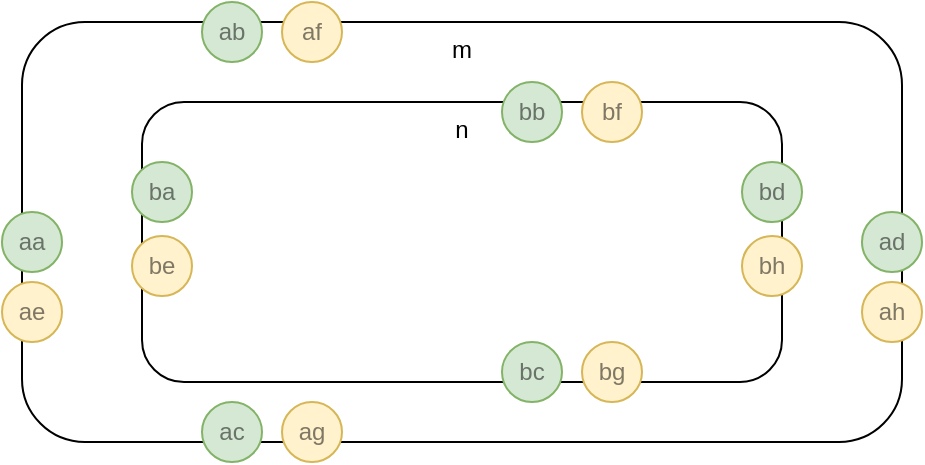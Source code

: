 <mxfile version="14.6.13" type="device"><diagram id="kCBzqsQgc0aW30EmMs_m" name="test"><mxGraphModel dx="660" dy="424" grid="1" gridSize="10" guides="1" tooltips="1" connect="1" arrows="1" fold="1" page="1" pageScale="1" pageWidth="1100" pageHeight="850" math="0" shadow="0"><root><mxCell id="0"/><mxCell id="1" parent="0"/><mxCell id="Nl1LcCOVLVZGkuQ6EcLl-2" value="m" style="rounded=1;whiteSpace=wrap;html=1;verticalAlign=top;" parent="1" vertex="1"><mxGeometry x="120" y="80" width="440" height="210" as="geometry"/></mxCell><mxCell id="Nl1LcCOVLVZGkuQ6EcLl-3" value="n" style="rounded=1;whiteSpace=wrap;html=1;verticalAlign=top;" parent="1" vertex="1"><mxGeometry x="180" y="120" width="320" height="140" as="geometry"/></mxCell><mxCell id="Nl1LcCOVLVZGkuQ6EcLl-4" value="ah" style="ellipse;whiteSpace=wrap;html=1;aspect=fixed;fillColor=#fff2cc;align=center;strokeColor=#d6b656;textOpacity=50;" parent="1" vertex="1"><mxGeometry x="540" y="210" width="30" height="30" as="geometry"/></mxCell><mxCell id="Nl1LcCOVLVZGkuQ6EcLl-6" value="aa" style="ellipse;whiteSpace=wrap;html=1;aspect=fixed;fillColor=#d5e8d4;align=center;strokeColor=#82b366;textOpacity=50;" parent="1" vertex="1"><mxGeometry x="110" y="175" width="30" height="30" as="geometry"/></mxCell><mxCell id="Nl1LcCOVLVZGkuQ6EcLl-7" value="ba" style="ellipse;whiteSpace=wrap;html=1;aspect=fixed;fillColor=#d5e8d4;align=center;strokeColor=#82b366;textOpacity=50;" parent="1" vertex="1"><mxGeometry x="175" y="150" width="30" height="30" as="geometry"/></mxCell><mxCell id="Nl1LcCOVLVZGkuQ6EcLl-9" value="bh" style="ellipse;whiteSpace=wrap;html=1;aspect=fixed;fillColor=#fff2cc;align=center;strokeColor=#d6b656;textOpacity=50;" parent="1" vertex="1"><mxGeometry x="480" y="187" width="30" height="30" as="geometry"/></mxCell><mxCell id="XOY55SZdo467VSpLCGF3-1" value="ae" style="ellipse;whiteSpace=wrap;html=1;aspect=fixed;fillColor=#fff2cc;align=center;strokeColor=#d6b656;textOpacity=50;" parent="1" vertex="1"><mxGeometry x="110" y="210" width="30" height="30" as="geometry"/></mxCell><mxCell id="XOY55SZdo467VSpLCGF3-2" value="be" style="ellipse;whiteSpace=wrap;html=1;aspect=fixed;fillColor=#fff2cc;align=center;strokeColor=#d6b656;textOpacity=50;" parent="1" vertex="1"><mxGeometry x="175" y="187" width="30" height="30" as="geometry"/></mxCell><mxCell id="XOY55SZdo467VSpLCGF3-3" value="ab" style="ellipse;whiteSpace=wrap;html=1;aspect=fixed;fillColor=#d5e8d4;align=center;strokeColor=#82b366;textOpacity=50;" parent="1" vertex="1"><mxGeometry x="210" y="70" width="30" height="30" as="geometry"/></mxCell><mxCell id="XOY55SZdo467VSpLCGF3-4" value="bb" style="ellipse;whiteSpace=wrap;html=1;aspect=fixed;fillColor=#d5e8d4;align=center;strokeColor=#82b366;textOpacity=50;" parent="1" vertex="1"><mxGeometry x="360" y="110" width="30" height="30" as="geometry"/></mxCell><mxCell id="XOY55SZdo467VSpLCGF3-5" value="bc" style="ellipse;whiteSpace=wrap;html=1;aspect=fixed;fillColor=#d5e8d4;align=center;strokeColor=#82b366;textOpacity=50;" parent="1" vertex="1"><mxGeometry x="360" y="240" width="30" height="30" as="geometry"/></mxCell><mxCell id="XOY55SZdo467VSpLCGF3-6" value="ac" style="ellipse;whiteSpace=wrap;html=1;aspect=fixed;fillColor=#d5e8d4;align=center;strokeColor=#82b366;textOpacity=50;" parent="1" vertex="1"><mxGeometry x="210" y="270" width="30" height="30" as="geometry"/></mxCell><mxCell id="XOY55SZdo467VSpLCGF3-7" value="bd" style="ellipse;whiteSpace=wrap;html=1;aspect=fixed;fillColor=#d5e8d4;align=center;strokeColor=#82b366;textOpacity=50;" parent="1" vertex="1"><mxGeometry x="480" y="150" width="30" height="30" as="geometry"/></mxCell><mxCell id="XOY55SZdo467VSpLCGF3-8" value="ad" style="ellipse;whiteSpace=wrap;html=1;aspect=fixed;fillColor=#d5e8d4;align=center;strokeColor=#82b366;textOpacity=50;" parent="1" vertex="1"><mxGeometry x="540" y="175" width="30" height="30" as="geometry"/></mxCell><mxCell id="XOY55SZdo467VSpLCGF3-9" value="af" style="ellipse;whiteSpace=wrap;html=1;aspect=fixed;fillColor=#fff2cc;align=center;strokeColor=#d6b656;textOpacity=50;" parent="1" vertex="1"><mxGeometry x="250" y="70" width="30" height="30" as="geometry"/></mxCell><mxCell id="XOY55SZdo467VSpLCGF3-10" value="ag" style="ellipse;whiteSpace=wrap;html=1;aspect=fixed;fillColor=#fff2cc;align=center;strokeColor=#d6b656;textOpacity=50;" parent="1" vertex="1"><mxGeometry x="250" y="270" width="30" height="30" as="geometry"/></mxCell><mxCell id="XOY55SZdo467VSpLCGF3-11" value="bf" style="ellipse;whiteSpace=wrap;html=1;aspect=fixed;fillColor=#fff2cc;align=center;strokeColor=#d6b656;textOpacity=50;" parent="1" vertex="1"><mxGeometry x="400" y="110" width="30" height="30" as="geometry"/></mxCell><mxCell id="XOY55SZdo467VSpLCGF3-12" value="bg" style="ellipse;whiteSpace=wrap;html=1;aspect=fixed;fillColor=#fff2cc;align=center;strokeColor=#d6b656;textOpacity=50;" parent="1" vertex="1"><mxGeometry x="400" y="240" width="30" height="30" as="geometry"/></mxCell></root></mxGraphModel></diagram></mxfile>